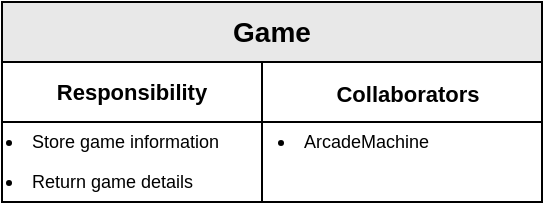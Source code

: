 <mxfile version="24.7.16" pages="4">
  <diagram id="pCYuzpo6gZPoyfS-vr07" name="CRC">
    <mxGraphModel dx="878" dy="510" grid="1" gridSize="10" guides="1" tooltips="1" connect="1" arrows="1" fold="1" page="1" pageScale="1" pageWidth="827" pageHeight="1169" math="0" shadow="0">
      <root>
        <mxCell id="0" />
        <mxCell id="1" parent="0" />
        <mxCell id="U7XZ3iKIyfjRVw8lo3Q3-96" value="&lt;span style=&quot;text-wrap: nowrap;&quot;&gt;&lt;font style=&quot;font-size: 14px;&quot;&gt;Game&lt;/font&gt;&lt;/span&gt;" style="shape=table;startSize=30;container=1;collapsible=1;childLayout=tableLayout;fixedRows=1;rowLines=0;fontStyle=1;align=center;resizeLast=1;html=1;whiteSpace=wrap;swimlaneLine=1;rounded=0;shadow=0;gradientColor=none;fillStyle=auto;fillColor=#E8E8E8;" vertex="1" parent="1">
          <mxGeometry x="80" y="80" width="270" height="100" as="geometry">
            <mxRectangle x="120" y="100" width="150" height="30" as="alternateBounds" />
          </mxGeometry>
        </mxCell>
        <mxCell id="U7XZ3iKIyfjRVw8lo3Q3-97" value="" style="shape=tableRow;horizontal=0;startSize=0;swimlaneHead=0;swimlaneBody=0;fillColor=none;collapsible=0;dropTarget=0;points=[[0,0.5],[1,0.5]];portConstraint=eastwest;top=0;left=0;right=0;bottom=1;html=1;fontStyle=4" vertex="1" parent="U7XZ3iKIyfjRVw8lo3Q3-96">
          <mxGeometry y="30" width="270" height="30" as="geometry" />
        </mxCell>
        <mxCell id="U7XZ3iKIyfjRVw8lo3Q3-98" value="&lt;span style=&quot;font-size: 11px;&quot;&gt;Responsibility&lt;/span&gt;" style="shape=partialRectangle;connectable=0;fillColor=none;top=0;left=0;bottom=0;right=0;fontStyle=1;overflow=hidden;html=1;whiteSpace=wrap;fontSize=11;" vertex="1" parent="U7XZ3iKIyfjRVw8lo3Q3-97">
          <mxGeometry width="130" height="30" as="geometry">
            <mxRectangle width="130" height="30" as="alternateBounds" />
          </mxGeometry>
        </mxCell>
        <mxCell id="U7XZ3iKIyfjRVw8lo3Q3-99" value="&lt;div style=&quot;&quot;&gt;&lt;font style=&quot;font-size: 11px;&quot;&gt;Collaborators&lt;/font&gt;&lt;/div&gt;" style="shape=partialRectangle;connectable=0;fillColor=none;top=0;left=0;bottom=0;right=0;align=center;spacingLeft=6;fontStyle=1;overflow=hidden;html=1;whiteSpace=wrap;fontSize=13;" vertex="1" parent="U7XZ3iKIyfjRVw8lo3Q3-97">
          <mxGeometry x="130" width="140" height="30" as="geometry">
            <mxRectangle width="140" height="30" as="alternateBounds" />
          </mxGeometry>
        </mxCell>
        <mxCell id="U7XZ3iKIyfjRVw8lo3Q3-100" value="" style="shape=tableRow;horizontal=0;startSize=0;swimlaneHead=0;swimlaneBody=0;fillColor=none;collapsible=0;dropTarget=0;points=[[0,0.5],[1,0.5]];portConstraint=eastwest;top=0;left=0;right=0;bottom=0;html=1;" vertex="1" parent="U7XZ3iKIyfjRVw8lo3Q3-96">
          <mxGeometry y="60" width="270" height="20" as="geometry" />
        </mxCell>
        <mxCell id="U7XZ3iKIyfjRVw8lo3Q3-101" value="&lt;li style=&quot;font-size: 9px;&quot;&gt;Store game information&lt;/li&gt;" style="shape=partialRectangle;connectable=0;fillColor=none;top=0;left=0;bottom=0;right=0;editable=1;overflow=hidden;html=1;whiteSpace=wrap;align=left;fontSize=9;" vertex="1" parent="U7XZ3iKIyfjRVw8lo3Q3-100">
          <mxGeometry width="130" height="20" as="geometry">
            <mxRectangle width="130" height="20" as="alternateBounds" />
          </mxGeometry>
        </mxCell>
        <mxCell id="U7XZ3iKIyfjRVw8lo3Q3-102" value="&lt;li&gt;ArcadeMachine&lt;/li&gt;" style="shape=partialRectangle;connectable=0;fillColor=none;top=0;left=0;bottom=0;right=0;align=left;spacingLeft=6;overflow=hidden;html=1;whiteSpace=wrap;fontSize=9;" vertex="1" parent="U7XZ3iKIyfjRVw8lo3Q3-100">
          <mxGeometry x="130" width="140" height="20" as="geometry">
            <mxRectangle width="140" height="20" as="alternateBounds" />
          </mxGeometry>
        </mxCell>
        <mxCell id="U7XZ3iKIyfjRVw8lo3Q3-103" value="" style="shape=tableRow;horizontal=0;startSize=0;swimlaneHead=0;swimlaneBody=0;fillColor=none;collapsible=0;dropTarget=0;points=[[0,0.5],[1,0.5]];portConstraint=eastwest;top=0;left=0;right=0;bottom=0;html=1;" vertex="1" parent="U7XZ3iKIyfjRVw8lo3Q3-96">
          <mxGeometry y="80" width="270" height="20" as="geometry" />
        </mxCell>
        <mxCell id="U7XZ3iKIyfjRVw8lo3Q3-104" value="&lt;li&gt;Return game details&lt;/li&gt;" style="shape=partialRectangle;connectable=0;fillColor=none;top=0;left=0;bottom=0;right=0;editable=1;overflow=hidden;html=1;whiteSpace=wrap;fontSize=9;align=left;" vertex="1" parent="U7XZ3iKIyfjRVw8lo3Q3-103">
          <mxGeometry width="130" height="20" as="geometry">
            <mxRectangle width="130" height="20" as="alternateBounds" />
          </mxGeometry>
        </mxCell>
        <mxCell id="U7XZ3iKIyfjRVw8lo3Q3-105" value="" style="shape=partialRectangle;connectable=0;fillColor=none;top=0;left=0;bottom=0;right=0;align=left;spacingLeft=6;overflow=hidden;html=1;whiteSpace=wrap;fontSize=9;" vertex="1" parent="U7XZ3iKIyfjRVw8lo3Q3-103">
          <mxGeometry x="130" width="140" height="20" as="geometry">
            <mxRectangle width="140" height="20" as="alternateBounds" />
          </mxGeometry>
        </mxCell>
      </root>
    </mxGraphModel>
  </diagram>
  <diagram id="w-nKlMjVGj17tSJpkqOo" name="Activity">
    <mxGraphModel dx="878" dy="510" grid="1" gridSize="10" guides="1" tooltips="1" connect="1" arrows="1" fold="1" page="1" pageScale="1" pageWidth="827" pageHeight="1169" math="0" shadow="0">
      <root>
        <mxCell id="0" />
        <mxCell id="1" parent="0" />
        <mxCell id="rjsCoYotYNdAklsGihja-1" value="" style="ellipse;html=1;shape=startState;fillColor=#000000;strokeColor=#080000;" vertex="1" parent="1">
          <mxGeometry x="362.5" y="52" width="30" height="30" as="geometry" />
        </mxCell>
        <mxCell id="rjsCoYotYNdAklsGihja-2" value="" style="edgeStyle=orthogonalEdgeStyle;html=1;verticalAlign=bottom;endArrow=open;endSize=8;strokeColor=#080000;rounded=0;entryX=0.5;entryY=0;entryDx=0;entryDy=0;" edge="1" parent="1" source="rjsCoYotYNdAklsGihja-1" target="rjsCoYotYNdAklsGihja-4">
          <mxGeometry relative="1" as="geometry">
            <mxPoint x="305" y="120" as="targetPoint" />
          </mxGeometry>
        </mxCell>
        <mxCell id="rjsCoYotYNdAklsGihja-6" style="edgeStyle=orthogonalEdgeStyle;rounded=0;orthogonalLoop=1;jettySize=auto;html=1;entryX=0.5;entryY=0;entryDx=0;entryDy=0;endArrow=open;endFill=0;" edge="1" parent="1" source="rjsCoYotYNdAklsGihja-4" target="rjsCoYotYNdAklsGihja-5">
          <mxGeometry relative="1" as="geometry" />
        </mxCell>
        <mxCell id="rjsCoYotYNdAklsGihja-4" value="Select machine material" style="html=1;dashed=0;whiteSpace=wrap;fontSize=10;" vertex="1" parent="1">
          <mxGeometry x="320" y="110" width="115" height="40" as="geometry" />
        </mxCell>
        <mxCell id="rjsCoYotYNdAklsGihja-8" style="edgeStyle=orthogonalEdgeStyle;rounded=0;orthogonalLoop=1;jettySize=auto;html=1;entryX=0.5;entryY=0;entryDx=0;entryDy=0;endArrow=open;endFill=0;" edge="1" parent="1" source="rjsCoYotYNdAklsGihja-5" target="rjsCoYotYNdAklsGihja-7">
          <mxGeometry relative="1" as="geometry" />
        </mxCell>
        <mxCell id="rjsCoYotYNdAklsGihja-5" value="Display list of available games" style="html=1;dashed=0;whiteSpace=wrap;fontSize=10;" vertex="1" parent="1">
          <mxGeometry x="320" y="190" width="115" height="40" as="geometry" />
        </mxCell>
        <mxCell id="rjsCoYotYNdAklsGihja-7" value="Add selected games to machine" style="html=1;dashed=0;whiteSpace=wrap;fontSize=10;" vertex="1" parent="1">
          <mxGeometry x="320" y="270" width="115" height="40" as="geometry" />
        </mxCell>
        <mxCell id="rjsCoYotYNdAklsGihja-9" value="" style="ellipse;html=1;shape=endState;fillColor=#000000;strokeColor=#000000;" vertex="1" parent="1">
          <mxGeometry x="543.75" y="516" width="30" height="30" as="geometry" />
        </mxCell>
        <mxCell id="rjsCoYotYNdAklsGihja-15" style="edgeStyle=orthogonalEdgeStyle;rounded=0;orthogonalLoop=1;jettySize=auto;html=1;entryX=0;entryY=0.5;entryDx=0;entryDy=0;endArrow=open;endFill=0;" edge="1" parent="1" source="rjsCoYotYNdAklsGihja-10" target="rjsCoYotYNdAklsGihja-14">
          <mxGeometry relative="1" as="geometry" />
        </mxCell>
        <mxCell id="rjsCoYotYNdAklsGihja-17" value="No" style="edgeLabel;html=1;align=center;verticalAlign=middle;resizable=0;points=[];" connectable="0" vertex="1" parent="rjsCoYotYNdAklsGihja-15">
          <mxGeometry x="-0.471" relative="1" as="geometry">
            <mxPoint as="offset" />
          </mxGeometry>
        </mxCell>
        <mxCell id="7Wkpd1Uu9gbTdDHJ907D-3" style="edgeStyle=orthogonalEdgeStyle;rounded=0;orthogonalLoop=1;jettySize=auto;html=1;entryX=0.5;entryY=0;entryDx=0;entryDy=0;endArrow=open;endFill=0;" edge="1" parent="1" source="rjsCoYotYNdAklsGihja-10" target="7Wkpd1Uu9gbTdDHJ907D-1">
          <mxGeometry relative="1" as="geometry" />
        </mxCell>
        <mxCell id="7Wkpd1Uu9gbTdDHJ907D-5" value="Yes" style="edgeLabel;html=1;align=center;verticalAlign=middle;resizable=0;points=[];" connectable="0" vertex="1" parent="7Wkpd1Uu9gbTdDHJ907D-3">
          <mxGeometry x="-0.324" y="-2" relative="1" as="geometry">
            <mxPoint as="offset" />
          </mxGeometry>
        </mxCell>
        <mxCell id="rjsCoYotYNdAklsGihja-10" value="&lt;code style=&quot;font-size: 10px;&quot;&gt;More games to add?&lt;/code&gt;" style="strokeWidth=1;html=1;shape=mxgraph.flowchart.decision;whiteSpace=wrap;fontSize=10;" vertex="1" parent="1">
          <mxGeometry x="323.75" y="350" width="107.5" height="60" as="geometry" />
        </mxCell>
        <mxCell id="rjsCoYotYNdAklsGihja-11" style="edgeStyle=orthogonalEdgeStyle;rounded=0;orthogonalLoop=1;jettySize=auto;html=1;entryX=0.5;entryY=0;entryDx=0;entryDy=0;entryPerimeter=0;endArrow=open;endFill=0;" edge="1" parent="1" source="rjsCoYotYNdAklsGihja-7" target="rjsCoYotYNdAklsGihja-10">
          <mxGeometry relative="1" as="geometry" />
        </mxCell>
        <mxCell id="rjsCoYotYNdAklsGihja-19" style="edgeStyle=orthogonalEdgeStyle;rounded=0;orthogonalLoop=1;jettySize=auto;html=1;entryX=0.5;entryY=0;entryDx=0;entryDy=0;endArrow=open;endFill=0;" edge="1" parent="1" source="rjsCoYotYNdAklsGihja-14" target="rjsCoYotYNdAklsGihja-18">
          <mxGeometry relative="1" as="geometry">
            <Array as="points">
              <mxPoint x="559.25" y="420" />
              <mxPoint x="559.25" y="420" />
            </Array>
          </mxGeometry>
        </mxCell>
        <mxCell id="rjsCoYotYNdAklsGihja-14" value="Enter customer information" style="html=1;dashed=0;whiteSpace=wrap;fontSize=10;" vertex="1" parent="1">
          <mxGeometry x="501.25" y="355" width="115" height="50" as="geometry" />
        </mxCell>
        <mxCell id="rjsCoYotYNdAklsGihja-20" style="edgeStyle=orthogonalEdgeStyle;rounded=0;orthogonalLoop=1;jettySize=auto;html=1;entryX=0.5;entryY=0;entryDx=0;entryDy=0;endArrow=open;endFill=0;" edge="1" parent="1" source="rjsCoYotYNdAklsGihja-18" target="rjsCoYotYNdAklsGihja-9">
          <mxGeometry relative="1" as="geometry" />
        </mxCell>
        <mxCell id="rjsCoYotYNdAklsGihja-18" value="Finalize purchase" style="html=1;dashed=0;whiteSpace=wrap;fontSize=10;" vertex="1" parent="1">
          <mxGeometry x="501.25" y="440" width="115" height="50" as="geometry" />
        </mxCell>
        <mxCell id="7Wkpd1Uu9gbTdDHJ907D-4" style="edgeStyle=orthogonalEdgeStyle;rounded=0;orthogonalLoop=1;jettySize=auto;html=1;entryX=0;entryY=0.5;entryDx=0;entryDy=0;endArrow=open;endFill=0;" edge="1" parent="1" source="7Wkpd1Uu9gbTdDHJ907D-1" target="rjsCoYotYNdAklsGihja-5">
          <mxGeometry relative="1" as="geometry">
            <Array as="points">
              <mxPoint x="300" y="470" />
              <mxPoint x="300" y="210" />
            </Array>
          </mxGeometry>
        </mxCell>
        <mxCell id="7Wkpd1Uu9gbTdDHJ907D-1" value="Add a new game" style="html=1;dashed=0;whiteSpace=wrap;fontSize=10;" vertex="1" parent="1">
          <mxGeometry x="320" y="450" width="115" height="40" as="geometry" />
        </mxCell>
      </root>
    </mxGraphModel>
  </diagram>
  <diagram id="YJrMkWSMaaVVt8EhTCi-" name="Sequence">
    <mxGraphModel dx="1705" dy="510" grid="1" gridSize="10" guides="1" tooltips="1" connect="1" arrows="1" fold="1" page="1" pageScale="1" pageWidth="827" pageHeight="1169" math="0" shadow="0">
      <root>
        <mxCell id="0" />
        <mxCell id="1" parent="0" />
        <mxCell id="mgrMP0Fc6zvdJp6H-F-I-1" style="edgeStyle=orthogonalEdgeStyle;rounded=0;orthogonalLoop=1;jettySize=auto;html=1;dashed=1;endArrow=none;endFill=0;" edge="1" parent="1" source="mgrMP0Fc6zvdJp6H-F-I-6">
          <mxGeometry relative="1" as="geometry">
            <mxPoint x="-750" y="480" as="targetPoint" />
            <mxPoint x="-750" y="160" as="sourcePoint" />
          </mxGeometry>
        </mxCell>
        <mxCell id="mgrMP0Fc6zvdJp6H-F-I-2" style="edgeStyle=orthogonalEdgeStyle;rounded=0;orthogonalLoop=1;jettySize=auto;html=1;dashed=1;endArrow=none;endFill=0;" edge="1" parent="1" source="aH-tRqvPi0nUNNPMtixY-2">
          <mxGeometry relative="1" as="geometry">
            <mxPoint x="-590" y="480" as="targetPoint" />
          </mxGeometry>
        </mxCell>
        <mxCell id="aH-tRqvPi0nUNNPMtixY-2" value="ArcadeMachine" style="rounded=0;whiteSpace=wrap;html=1;" vertex="1" parent="1">
          <mxGeometry x="-640" y="120" width="100" height="40" as="geometry" />
        </mxCell>
        <mxCell id="mgrMP0Fc6zvdJp6H-F-I-3" style="edgeStyle=orthogonalEdgeStyle;rounded=0;orthogonalLoop=1;jettySize=auto;html=1;dashed=1;endArrow=none;endFill=0;" edge="1" parent="1" source="aH-tRqvPi0nUNNPMtixY-3">
          <mxGeometry relative="1" as="geometry">
            <mxPoint x="-430" y="480" as="targetPoint" />
          </mxGeometry>
        </mxCell>
        <mxCell id="aH-tRqvPi0nUNNPMtixY-3" value="Catalog" style="rounded=0;whiteSpace=wrap;html=1;" vertex="1" parent="1">
          <mxGeometry x="-480" y="120" width="100" height="40" as="geometry" />
        </mxCell>
        <mxCell id="mgrMP0Fc6zvdJp6H-F-I-4" style="edgeStyle=orthogonalEdgeStyle;rounded=0;orthogonalLoop=1;jettySize=auto;html=1;dashed=1;endArrow=none;endFill=0;" edge="1" parent="1" source="aH-tRqvPi0nUNNPMtixY-4">
          <mxGeometry relative="1" as="geometry">
            <mxPoint x="-270" y="480" as="targetPoint" />
          </mxGeometry>
        </mxCell>
        <mxCell id="aH-tRqvPi0nUNNPMtixY-4" value="Customer" style="rounded=0;whiteSpace=wrap;html=1;" vertex="1" parent="1">
          <mxGeometry x="-320" y="120" width="100" height="40" as="geometry" />
        </mxCell>
        <mxCell id="mgrMP0Fc6zvdJp6H-F-I-5" style="edgeStyle=orthogonalEdgeStyle;rounded=0;orthogonalLoop=1;jettySize=auto;html=1;dashed=1;endArrow=none;endFill=0;" edge="1" parent="1" source="aH-tRqvPi0nUNNPMtixY-5">
          <mxGeometry relative="1" as="geometry">
            <mxPoint x="-110" y="480" as="targetPoint" />
          </mxGeometry>
        </mxCell>
        <mxCell id="aH-tRqvPi0nUNNPMtixY-5" value="Purchase" style="rounded=0;whiteSpace=wrap;html=1;" vertex="1" parent="1">
          <mxGeometry x="-160" y="120" width="100" height="40" as="geometry" />
        </mxCell>
        <mxCell id="mgrMP0Fc6zvdJp6H-F-I-12" style="edgeStyle=orthogonalEdgeStyle;rounded=0;orthogonalLoop=1;jettySize=auto;html=1;entryX=0;entryY=0.5;entryDx=0;entryDy=0;" edge="1" parent="1" target="mgrMP0Fc6zvdJp6H-F-I-10">
          <mxGeometry relative="1" as="geometry">
            <mxPoint x="-740" y="190" as="sourcePoint" />
          </mxGeometry>
        </mxCell>
        <mxCell id="mgrMP0Fc6zvdJp6H-F-I-13" value="selectMaterial(material)" style="edgeLabel;html=1;align=center;verticalAlign=middle;resizable=0;points=[];fontSize=10;" connectable="0" vertex="1" parent="mgrMP0Fc6zvdJp6H-F-I-12">
          <mxGeometry x="-0.291" relative="1" as="geometry">
            <mxPoint x="18" as="offset" />
          </mxGeometry>
        </mxCell>
        <mxCell id="mgrMP0Fc6zvdJp6H-F-I-15" style="edgeStyle=orthogonalEdgeStyle;rounded=0;orthogonalLoop=1;jettySize=auto;html=1;entryX=0.024;entryY=0.183;entryDx=0;entryDy=0;entryPerimeter=0;" edge="1" parent="1" source="mgrMP0Fc6zvdJp6H-F-I-6" target="mgrMP0Fc6zvdJp6H-F-I-14">
          <mxGeometry relative="1" as="geometry">
            <Array as="points">
              <mxPoint x="-435" y="230" />
            </Array>
          </mxGeometry>
        </mxCell>
        <mxCell id="mgrMP0Fc6zvdJp6H-F-I-17" value="getGameList()" style="edgeLabel;html=1;align=center;verticalAlign=middle;resizable=0;points=[];fontSize=10;" connectable="0" vertex="1" parent="mgrMP0Fc6zvdJp6H-F-I-15">
          <mxGeometry x="0.524" y="-4" relative="1" as="geometry">
            <mxPoint x="-82" y="-4" as="offset" />
          </mxGeometry>
        </mxCell>
        <mxCell id="mgrMP0Fc6zvdJp6H-F-I-23" style="edgeStyle=orthogonalEdgeStyle;rounded=0;orthogonalLoop=1;jettySize=auto;html=1;entryX=0;entryY=0.5;entryDx=0;entryDy=0;" edge="1" parent="1" source="mgrMP0Fc6zvdJp6H-F-I-6" target="mgrMP0Fc6zvdJp6H-F-I-20">
          <mxGeometry relative="1" as="geometry">
            <Array as="points">
              <mxPoint x="-710" y="310" />
              <mxPoint x="-710" y="310" />
            </Array>
          </mxGeometry>
        </mxCell>
        <mxCell id="mgrMP0Fc6zvdJp6H-F-I-24" value="addGame(gameCode)" style="edgeLabel;html=1;align=center;verticalAlign=middle;resizable=0;points=[];fontSize=10;" connectable="0" vertex="1" parent="mgrMP0Fc6zvdJp6H-F-I-23">
          <mxGeometry x="-0.283" y="-1" relative="1" as="geometry">
            <mxPoint x="21" y="-1" as="offset" />
          </mxGeometry>
        </mxCell>
        <mxCell id="TSV5Lz82fDRMMQ2P0kR1-6" style="edgeStyle=orthogonalEdgeStyle;rounded=0;orthogonalLoop=1;jettySize=auto;html=1;entryX=0;entryY=0.5;entryDx=0;entryDy=0;exitX=1.017;exitY=0.657;exitDx=0;exitDy=0;exitPerimeter=0;" edge="1" parent="1" source="mgrMP0Fc6zvdJp6H-F-I-6" target="TSV5Lz82fDRMMQ2P0kR1-4">
          <mxGeometry relative="1" as="geometry">
            <Array as="points" />
          </mxGeometry>
        </mxCell>
        <mxCell id="TSV5Lz82fDRMMQ2P0kR1-7" value="enterCustomerInfo(name, address)" style="edgeLabel;html=1;align=center;verticalAlign=middle;resizable=0;points=[];fontSize=10;" connectable="0" vertex="1" parent="TSV5Lz82fDRMMQ2P0kR1-6">
          <mxGeometry x="0.654" y="-4" relative="1" as="geometry">
            <mxPoint x="-156" y="-4" as="offset" />
          </mxGeometry>
        </mxCell>
        <mxCell id="mgrMP0Fc6zvdJp6H-F-I-10" value="" style="rounded=0;whiteSpace=wrap;html=1;" vertex="1" parent="1">
          <mxGeometry x="-595" y="180" width="10" height="20" as="geometry" />
        </mxCell>
        <mxCell id="mgrMP0Fc6zvdJp6H-F-I-14" value="" style="rounded=0;whiteSpace=wrap;html=1;" vertex="1" parent="1">
          <mxGeometry x="-435" y="220" width="10" height="60" as="geometry" />
        </mxCell>
        <mxCell id="mgrMP0Fc6zvdJp6H-F-I-18" style="edgeStyle=orthogonalEdgeStyle;rounded=0;orthogonalLoop=1;jettySize=auto;html=1;" edge="1" parent="1" target="mgrMP0Fc6zvdJp6H-F-I-6">
          <mxGeometry relative="1" as="geometry">
            <mxPoint x="-435" y="265.3" as="sourcePoint" />
            <mxPoint x="-730" y="270" as="targetPoint" />
            <Array as="points">
              <mxPoint x="-630" y="265" />
              <mxPoint x="-630" y="265" />
            </Array>
          </mxGeometry>
        </mxCell>
        <mxCell id="mgrMP0Fc6zvdJp6H-F-I-19" value="gameList()" style="edgeLabel;html=1;align=center;verticalAlign=middle;resizable=0;points=[];fontSize=10;" connectable="0" vertex="1" parent="mgrMP0Fc6zvdJp6H-F-I-18">
          <mxGeometry x="0.375" y="-1" relative="1" as="geometry">
            <mxPoint x="58" y="-1" as="offset" />
          </mxGeometry>
        </mxCell>
        <mxCell id="mgrMP0Fc6zvdJp6H-F-I-20" value="" style="rounded=0;whiteSpace=wrap;html=1;" vertex="1" parent="1">
          <mxGeometry x="-595" y="300" width="10" height="20" as="geometry" />
        </mxCell>
        <mxCell id="TSV5Lz82fDRMMQ2P0kR1-1" value="User" style="shape=umlActor;verticalLabelPosition=bottom;verticalAlign=top;html=1;outlineConnect=0;" vertex="1" parent="1">
          <mxGeometry x="-753.75" y="120" width="7.5" height="20" as="geometry" />
        </mxCell>
        <mxCell id="TSV5Lz82fDRMMQ2P0kR1-4" value="" style="rounded=0;whiteSpace=wrap;html=1;" vertex="1" parent="1">
          <mxGeometry x="-275" y="340" width="10" height="20" as="geometry" />
        </mxCell>
        <mxCell id="TSV5Lz82fDRMMQ2P0kR1-8" value="" style="rounded=0;whiteSpace=wrap;html=1;" vertex="1" parent="1">
          <mxGeometry x="-115" y="380" width="10" height="60" as="geometry" />
        </mxCell>
        <mxCell id="TSV5Lz82fDRMMQ2P0kR1-9" value="" style="edgeStyle=orthogonalEdgeStyle;rounded=0;orthogonalLoop=1;jettySize=auto;html=1;dashed=1;endArrow=none;endFill=0;" edge="1" parent="1" target="mgrMP0Fc6zvdJp6H-F-I-6">
          <mxGeometry relative="1" as="geometry">
            <mxPoint x="-750" y="480" as="targetPoint" />
            <mxPoint x="-750" y="160" as="sourcePoint" />
          </mxGeometry>
        </mxCell>
        <mxCell id="TSV5Lz82fDRMMQ2P0kR1-10" style="edgeStyle=orthogonalEdgeStyle;rounded=0;orthogonalLoop=1;jettySize=auto;html=1;exitX=1;exitY=0.75;exitDx=0;exitDy=0;entryX=-0.067;entryY=0.153;entryDx=0;entryDy=0;entryPerimeter=0;" edge="1" parent="1" source="mgrMP0Fc6zvdJp6H-F-I-6" target="TSV5Lz82fDRMMQ2P0kR1-8">
          <mxGeometry relative="1" as="geometry">
            <Array as="points">
              <mxPoint x="-745" y="389" />
            </Array>
          </mxGeometry>
        </mxCell>
        <mxCell id="TSV5Lz82fDRMMQ2P0kR1-11" value="finalizePurchase()" style="edgeLabel;html=1;align=center;verticalAlign=middle;resizable=0;points=[];" connectable="0" vertex="1" parent="TSV5Lz82fDRMMQ2P0kR1-10">
          <mxGeometry x="0.07" relative="1" as="geometry">
            <mxPoint x="-15" as="offset" />
          </mxGeometry>
        </mxCell>
        <mxCell id="mgrMP0Fc6zvdJp6H-F-I-6" value="" style="rounded=0;whiteSpace=wrap;html=1;" vertex="1" parent="1">
          <mxGeometry x="-755" y="180" width="10" height="260" as="geometry" />
        </mxCell>
        <mxCell id="TSV5Lz82fDRMMQ2P0kR1-12" style="edgeStyle=orthogonalEdgeStyle;rounded=0;orthogonalLoop=1;jettySize=auto;html=1;exitX=0;exitY=0.75;exitDx=0;exitDy=0;entryX=0.933;entryY=0.939;entryDx=0;entryDy=0;entryPerimeter=0;" edge="1" parent="1" source="TSV5Lz82fDRMMQ2P0kR1-8" target="mgrMP0Fc6zvdJp6H-F-I-6">
          <mxGeometry relative="1" as="geometry" />
        </mxCell>
        <mxCell id="TSV5Lz82fDRMMQ2P0kR1-13" value="purchaseConfirmed()" style="edgeLabel;html=1;align=center;verticalAlign=middle;resizable=0;points=[];" connectable="0" vertex="1" parent="TSV5Lz82fDRMMQ2P0kR1-12">
          <mxGeometry x="0.032" y="-1" relative="1" as="geometry">
            <mxPoint x="10" as="offset" />
          </mxGeometry>
        </mxCell>
      </root>
    </mxGraphModel>
  </diagram>
  <diagram id="C5RBs43oDa-KdzZeNtuy" name="Class">
    <mxGraphModel dx="878" dy="510" grid="1" gridSize="10" guides="1" tooltips="1" connect="1" arrows="1" fold="1" page="1" pageScale="1" pageWidth="827" pageHeight="1169" math="0" shadow="0">
      <root>
        <mxCell id="WIyWlLk6GJQsqaUBKTNV-0" />
        <mxCell id="WIyWlLk6GJQsqaUBKTNV-1" parent="WIyWlLk6GJQsqaUBKTNV-0" />
        <mxCell id="zkfFHV4jXpPFQw0GAbJ--0" value="Person" style="swimlane;fontStyle=2;align=center;verticalAlign=top;childLayout=stackLayout;horizontal=1;startSize=26;horizontalStack=0;resizeParent=1;resizeLast=0;collapsible=1;marginBottom=0;rounded=0;shadow=0;strokeWidth=1;" parent="WIyWlLk6GJQsqaUBKTNV-1" vertex="1">
          <mxGeometry x="220" y="120" width="160" height="138" as="geometry">
            <mxRectangle x="230" y="140" width="160" height="26" as="alternateBounds" />
          </mxGeometry>
        </mxCell>
        <mxCell id="zkfFHV4jXpPFQw0GAbJ--1" value="Name" style="text;align=left;verticalAlign=top;spacingLeft=4;spacingRight=4;overflow=hidden;rotatable=0;points=[[0,0.5],[1,0.5]];portConstraint=eastwest;" parent="zkfFHV4jXpPFQw0GAbJ--0" vertex="1">
          <mxGeometry y="26" width="160" height="26" as="geometry" />
        </mxCell>
        <mxCell id="zkfFHV4jXpPFQw0GAbJ--2" value="Phone Number" style="text;align=left;verticalAlign=top;spacingLeft=4;spacingRight=4;overflow=hidden;rotatable=0;points=[[0,0.5],[1,0.5]];portConstraint=eastwest;rounded=0;shadow=0;html=0;" parent="zkfFHV4jXpPFQw0GAbJ--0" vertex="1">
          <mxGeometry y="52" width="160" height="26" as="geometry" />
        </mxCell>
        <mxCell id="zkfFHV4jXpPFQw0GAbJ--3" value="Email Address" style="text;align=left;verticalAlign=top;spacingLeft=4;spacingRight=4;overflow=hidden;rotatable=0;points=[[0,0.5],[1,0.5]];portConstraint=eastwest;rounded=0;shadow=0;html=0;" parent="zkfFHV4jXpPFQw0GAbJ--0" vertex="1">
          <mxGeometry y="78" width="160" height="26" as="geometry" />
        </mxCell>
        <mxCell id="zkfFHV4jXpPFQw0GAbJ--4" value="" style="line;html=1;strokeWidth=1;align=left;verticalAlign=middle;spacingTop=-1;spacingLeft=3;spacingRight=3;rotatable=0;labelPosition=right;points=[];portConstraint=eastwest;" parent="zkfFHV4jXpPFQw0GAbJ--0" vertex="1">
          <mxGeometry y="104" width="160" height="8" as="geometry" />
        </mxCell>
        <mxCell id="zkfFHV4jXpPFQw0GAbJ--5" value="Purchase Parking Pass" style="text;align=left;verticalAlign=top;spacingLeft=4;spacingRight=4;overflow=hidden;rotatable=0;points=[[0,0.5],[1,0.5]];portConstraint=eastwest;" parent="zkfFHV4jXpPFQw0GAbJ--0" vertex="1">
          <mxGeometry y="112" width="160" height="26" as="geometry" />
        </mxCell>
        <mxCell id="zkfFHV4jXpPFQw0GAbJ--6" value="Student" style="swimlane;fontStyle=0;align=center;verticalAlign=top;childLayout=stackLayout;horizontal=1;startSize=26;horizontalStack=0;resizeParent=1;resizeLast=0;collapsible=1;marginBottom=0;rounded=0;shadow=0;strokeWidth=1;" parent="WIyWlLk6GJQsqaUBKTNV-1" vertex="1">
          <mxGeometry x="120" y="360" width="160" height="138" as="geometry">
            <mxRectangle x="130" y="380" width="160" height="26" as="alternateBounds" />
          </mxGeometry>
        </mxCell>
        <mxCell id="zkfFHV4jXpPFQw0GAbJ--7" value="Student Number" style="text;align=left;verticalAlign=top;spacingLeft=4;spacingRight=4;overflow=hidden;rotatable=0;points=[[0,0.5],[1,0.5]];portConstraint=eastwest;" parent="zkfFHV4jXpPFQw0GAbJ--6" vertex="1">
          <mxGeometry y="26" width="160" height="26" as="geometry" />
        </mxCell>
        <mxCell id="zkfFHV4jXpPFQw0GAbJ--8" value="Average Mark" style="text;align=left;verticalAlign=top;spacingLeft=4;spacingRight=4;overflow=hidden;rotatable=0;points=[[0,0.5],[1,0.5]];portConstraint=eastwest;rounded=0;shadow=0;html=0;" parent="zkfFHV4jXpPFQw0GAbJ--6" vertex="1">
          <mxGeometry y="52" width="160" height="26" as="geometry" />
        </mxCell>
        <mxCell id="zkfFHV4jXpPFQw0GAbJ--9" value="" style="line;html=1;strokeWidth=1;align=left;verticalAlign=middle;spacingTop=-1;spacingLeft=3;spacingRight=3;rotatable=0;labelPosition=right;points=[];portConstraint=eastwest;" parent="zkfFHV4jXpPFQw0GAbJ--6" vertex="1">
          <mxGeometry y="78" width="160" height="8" as="geometry" />
        </mxCell>
        <mxCell id="zkfFHV4jXpPFQw0GAbJ--10" value="Is Eligible To Enroll" style="text;align=left;verticalAlign=top;spacingLeft=4;spacingRight=4;overflow=hidden;rotatable=0;points=[[0,0.5],[1,0.5]];portConstraint=eastwest;fontStyle=4" parent="zkfFHV4jXpPFQw0GAbJ--6" vertex="1">
          <mxGeometry y="86" width="160" height="26" as="geometry" />
        </mxCell>
        <mxCell id="zkfFHV4jXpPFQw0GAbJ--11" value="Get Seminars Taken" style="text;align=left;verticalAlign=top;spacingLeft=4;spacingRight=4;overflow=hidden;rotatable=0;points=[[0,0.5],[1,0.5]];portConstraint=eastwest;" parent="zkfFHV4jXpPFQw0GAbJ--6" vertex="1">
          <mxGeometry y="112" width="160" height="26" as="geometry" />
        </mxCell>
        <mxCell id="zkfFHV4jXpPFQw0GAbJ--12" value="" style="endArrow=block;endSize=10;endFill=0;shadow=0;strokeWidth=1;rounded=0;curved=0;edgeStyle=elbowEdgeStyle;elbow=vertical;" parent="WIyWlLk6GJQsqaUBKTNV-1" source="zkfFHV4jXpPFQw0GAbJ--6" target="zkfFHV4jXpPFQw0GAbJ--0" edge="1">
          <mxGeometry width="160" relative="1" as="geometry">
            <mxPoint x="200" y="203" as="sourcePoint" />
            <mxPoint x="200" y="203" as="targetPoint" />
          </mxGeometry>
        </mxCell>
        <mxCell id="zkfFHV4jXpPFQw0GAbJ--13" value="Professor" style="swimlane;fontStyle=0;align=center;verticalAlign=top;childLayout=stackLayout;horizontal=1;startSize=26;horizontalStack=0;resizeParent=1;resizeLast=0;collapsible=1;marginBottom=0;rounded=0;shadow=0;strokeWidth=1;" parent="WIyWlLk6GJQsqaUBKTNV-1" vertex="1">
          <mxGeometry x="330" y="360" width="160" height="70" as="geometry">
            <mxRectangle x="340" y="380" width="170" height="26" as="alternateBounds" />
          </mxGeometry>
        </mxCell>
        <mxCell id="zkfFHV4jXpPFQw0GAbJ--14" value="Salary" style="text;align=left;verticalAlign=top;spacingLeft=4;spacingRight=4;overflow=hidden;rotatable=0;points=[[0,0.5],[1,0.5]];portConstraint=eastwest;" parent="zkfFHV4jXpPFQw0GAbJ--13" vertex="1">
          <mxGeometry y="26" width="160" height="26" as="geometry" />
        </mxCell>
        <mxCell id="zkfFHV4jXpPFQw0GAbJ--15" value="" style="line;html=1;strokeWidth=1;align=left;verticalAlign=middle;spacingTop=-1;spacingLeft=3;spacingRight=3;rotatable=0;labelPosition=right;points=[];portConstraint=eastwest;" parent="zkfFHV4jXpPFQw0GAbJ--13" vertex="1">
          <mxGeometry y="52" width="160" height="8" as="geometry" />
        </mxCell>
        <mxCell id="zkfFHV4jXpPFQw0GAbJ--16" value="" style="endArrow=block;endSize=10;endFill=0;shadow=0;strokeWidth=1;rounded=0;curved=0;edgeStyle=elbowEdgeStyle;elbow=vertical;" parent="WIyWlLk6GJQsqaUBKTNV-1" source="zkfFHV4jXpPFQw0GAbJ--13" target="zkfFHV4jXpPFQw0GAbJ--0" edge="1">
          <mxGeometry width="160" relative="1" as="geometry">
            <mxPoint x="210" y="373" as="sourcePoint" />
            <mxPoint x="310" y="271" as="targetPoint" />
          </mxGeometry>
        </mxCell>
        <mxCell id="zkfFHV4jXpPFQw0GAbJ--17" value="Address" style="swimlane;fontStyle=0;align=center;verticalAlign=top;childLayout=stackLayout;horizontal=1;startSize=26;horizontalStack=0;resizeParent=1;resizeLast=0;collapsible=1;marginBottom=0;rounded=0;shadow=0;strokeWidth=1;" parent="WIyWlLk6GJQsqaUBKTNV-1" vertex="1">
          <mxGeometry x="508" y="120" width="160" height="216" as="geometry">
            <mxRectangle x="550" y="140" width="160" height="26" as="alternateBounds" />
          </mxGeometry>
        </mxCell>
        <mxCell id="zkfFHV4jXpPFQw0GAbJ--18" value="Street" style="text;align=left;verticalAlign=top;spacingLeft=4;spacingRight=4;overflow=hidden;rotatable=0;points=[[0,0.5],[1,0.5]];portConstraint=eastwest;" parent="zkfFHV4jXpPFQw0GAbJ--17" vertex="1">
          <mxGeometry y="26" width="160" height="26" as="geometry" />
        </mxCell>
        <mxCell id="zkfFHV4jXpPFQw0GAbJ--19" value="City" style="text;align=left;verticalAlign=top;spacingLeft=4;spacingRight=4;overflow=hidden;rotatable=0;points=[[0,0.5],[1,0.5]];portConstraint=eastwest;rounded=0;shadow=0;html=0;" parent="zkfFHV4jXpPFQw0GAbJ--17" vertex="1">
          <mxGeometry y="52" width="160" height="26" as="geometry" />
        </mxCell>
        <mxCell id="zkfFHV4jXpPFQw0GAbJ--20" value="State" style="text;align=left;verticalAlign=top;spacingLeft=4;spacingRight=4;overflow=hidden;rotatable=0;points=[[0,0.5],[1,0.5]];portConstraint=eastwest;rounded=0;shadow=0;html=0;" parent="zkfFHV4jXpPFQw0GAbJ--17" vertex="1">
          <mxGeometry y="78" width="160" height="26" as="geometry" />
        </mxCell>
        <mxCell id="zkfFHV4jXpPFQw0GAbJ--21" value="Postal Code" style="text;align=left;verticalAlign=top;spacingLeft=4;spacingRight=4;overflow=hidden;rotatable=0;points=[[0,0.5],[1,0.5]];portConstraint=eastwest;rounded=0;shadow=0;html=0;" parent="zkfFHV4jXpPFQw0GAbJ--17" vertex="1">
          <mxGeometry y="104" width="160" height="26" as="geometry" />
        </mxCell>
        <mxCell id="zkfFHV4jXpPFQw0GAbJ--22" value="Country" style="text;align=left;verticalAlign=top;spacingLeft=4;spacingRight=4;overflow=hidden;rotatable=0;points=[[0,0.5],[1,0.5]];portConstraint=eastwest;rounded=0;shadow=0;html=0;" parent="zkfFHV4jXpPFQw0GAbJ--17" vertex="1">
          <mxGeometry y="130" width="160" height="26" as="geometry" />
        </mxCell>
        <mxCell id="zkfFHV4jXpPFQw0GAbJ--23" value="" style="line;html=1;strokeWidth=1;align=left;verticalAlign=middle;spacingTop=-1;spacingLeft=3;spacingRight=3;rotatable=0;labelPosition=right;points=[];portConstraint=eastwest;" parent="zkfFHV4jXpPFQw0GAbJ--17" vertex="1">
          <mxGeometry y="156" width="160" height="8" as="geometry" />
        </mxCell>
        <mxCell id="zkfFHV4jXpPFQw0GAbJ--24" value="Validate" style="text;align=left;verticalAlign=top;spacingLeft=4;spacingRight=4;overflow=hidden;rotatable=0;points=[[0,0.5],[1,0.5]];portConstraint=eastwest;" parent="zkfFHV4jXpPFQw0GAbJ--17" vertex="1">
          <mxGeometry y="164" width="160" height="26" as="geometry" />
        </mxCell>
        <mxCell id="zkfFHV4jXpPFQw0GAbJ--25" value="Output As Label" style="text;align=left;verticalAlign=top;spacingLeft=4;spacingRight=4;overflow=hidden;rotatable=0;points=[[0,0.5],[1,0.5]];portConstraint=eastwest;" parent="zkfFHV4jXpPFQw0GAbJ--17" vertex="1">
          <mxGeometry y="190" width="160" height="26" as="geometry" />
        </mxCell>
        <mxCell id="zkfFHV4jXpPFQw0GAbJ--26" value="" style="endArrow=open;shadow=0;strokeWidth=1;rounded=0;curved=0;endFill=1;edgeStyle=elbowEdgeStyle;elbow=vertical;" parent="WIyWlLk6GJQsqaUBKTNV-1" source="zkfFHV4jXpPFQw0GAbJ--0" target="zkfFHV4jXpPFQw0GAbJ--17" edge="1">
          <mxGeometry x="0.5" y="41" relative="1" as="geometry">
            <mxPoint x="380" y="192" as="sourcePoint" />
            <mxPoint x="540" y="192" as="targetPoint" />
            <mxPoint x="-40" y="32" as="offset" />
          </mxGeometry>
        </mxCell>
        <mxCell id="zkfFHV4jXpPFQw0GAbJ--27" value="0..1" style="resizable=0;align=left;verticalAlign=bottom;labelBackgroundColor=none;fontSize=12;" parent="zkfFHV4jXpPFQw0GAbJ--26" connectable="0" vertex="1">
          <mxGeometry x="-1" relative="1" as="geometry">
            <mxPoint y="4" as="offset" />
          </mxGeometry>
        </mxCell>
        <mxCell id="zkfFHV4jXpPFQw0GAbJ--28" value="1" style="resizable=0;align=right;verticalAlign=bottom;labelBackgroundColor=none;fontSize=12;" parent="zkfFHV4jXpPFQw0GAbJ--26" connectable="0" vertex="1">
          <mxGeometry x="1" relative="1" as="geometry">
            <mxPoint x="-7" y="4" as="offset" />
          </mxGeometry>
        </mxCell>
        <mxCell id="zkfFHV4jXpPFQw0GAbJ--29" value="lives at" style="text;html=1;resizable=0;points=[];;align=center;verticalAlign=middle;labelBackgroundColor=none;rounded=0;shadow=0;strokeWidth=1;fontSize=12;" parent="zkfFHV4jXpPFQw0GAbJ--26" vertex="1" connectable="0">
          <mxGeometry x="0.5" y="49" relative="1" as="geometry">
            <mxPoint x="-38" y="40" as="offset" />
          </mxGeometry>
        </mxCell>
      </root>
    </mxGraphModel>
  </diagram>
</mxfile>

